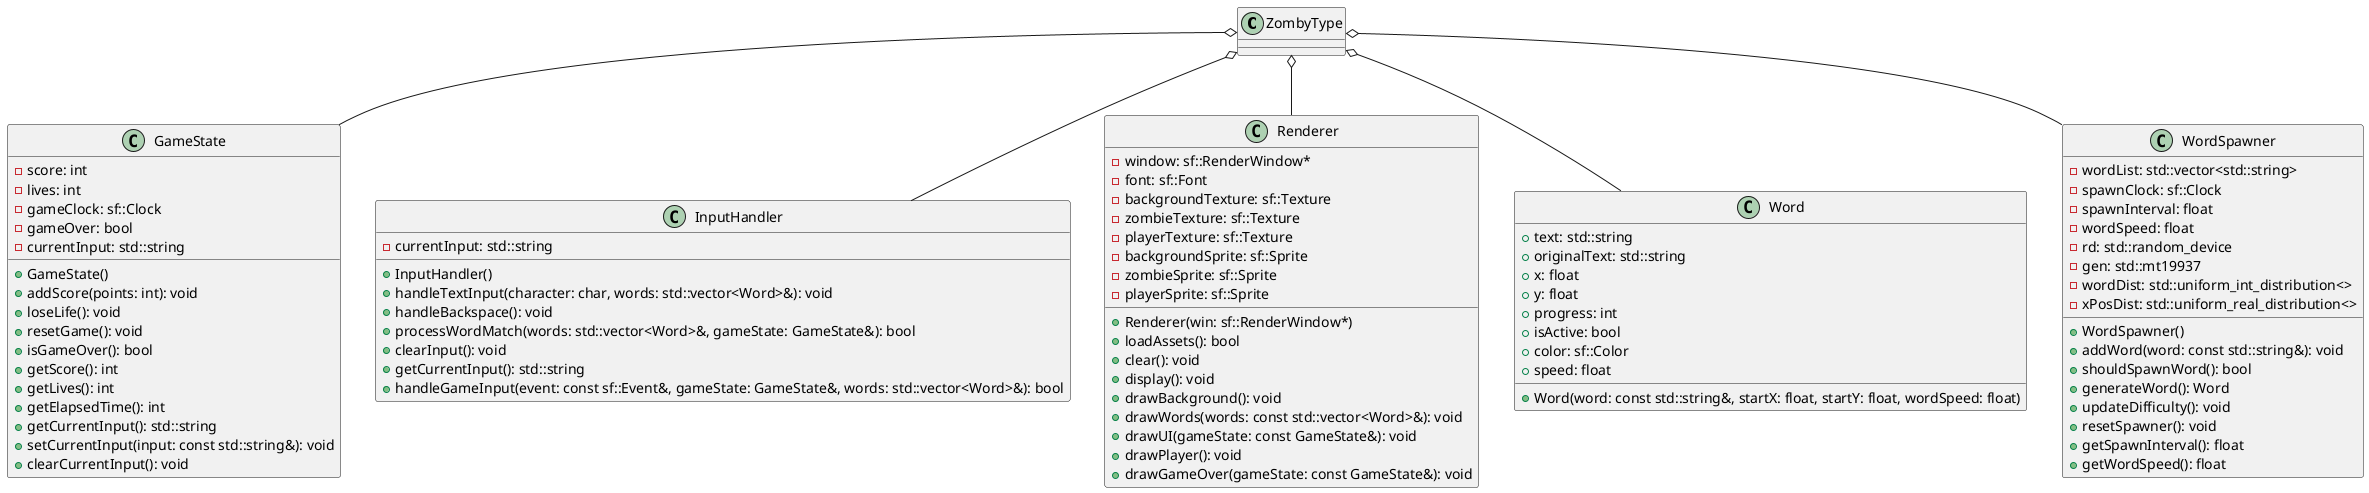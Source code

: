 @startuml diagrama

class ZombyType
class GameState
class InputHandler
class Renderer
class Word
class WordSpawner

ZombyType o-- GameState 
ZombyType o-- InputHandler
ZombyType o-- Renderer  
ZombyType o-- Word
ZombyType o-- WordSpawner


class GameState {
  -score: int
  -lives: int
  -gameClock: sf::Clock
  -gameOver: bool
  -currentInput: std::string
  +GameState()
  +addScore(points: int): void
  +loseLife(): void
  +resetGame(): void
  +isGameOver(): bool
  +getScore(): int
  +getLives(): int
  +getElapsedTime(): int
  +getCurrentInput(): std::string
  +setCurrentInput(input: const std::string&): void
  +clearCurrentInput(): void
}


class InputHandler {
  -currentInput: std::string
  +InputHandler()
  +handleTextInput(character: char, words: std::vector<Word>&): void
  +handleBackspace(): void
  +processWordMatch(words: std::vector<Word>&, gameState: GameState&): bool
  +clearInput(): void
  +getCurrentInput(): std::string
  +handleGameInput(event: const sf::Event&, gameState: GameState&, words: std::vector<Word>&): bool
}

class Renderer {
  -window: sf::RenderWindow*
  -font: sf::Font
  -backgroundTexture: sf::Texture
  -zombieTexture: sf::Texture
  -playerTexture: sf::Texture
  -backgroundSprite: sf::Sprite
  -zombieSprite: sf::Sprite
  -playerSprite: sf::Sprite
  
  +Renderer(win: sf::RenderWindow*)
  +loadAssets(): bool
  +clear(): void
  +display(): void
  +drawBackground(): void
  +drawWords(words: const std::vector<Word>&): void
  +drawUI(gameState: const GameState&): void
  +drawPlayer(): void
  +drawGameOver(gameState: const GameState&): void
}

class Word {
  +text: std::string
  +originalText: std::string
  +x: float
  +y: float
  +progress: int
  +isActive: bool
  +color: sf::Color
  +speed: float
  +Word(word: const std::string&, startX: float, startY: float, wordSpeed: float)
}

class WordSpawner {
  -wordList: std::vector<std::string>
  -spawnClock: sf::Clock
  -spawnInterval: float
  -wordSpeed: float
  -rd: std::random_device
  -gen: std::mt19937
  -wordDist: std::uniform_int_distribution<>
  -xPosDist: std::uniform_real_distribution<>
  
  +WordSpawner()
  +addWord(word: const std::string&): void
  +shouldSpawnWord(): bool
  +generateWord(): Word
  +updateDifficulty(): void
  +resetSpawner(): void
  +getSpawnInterval(): float
  +getWordSpeed(): float
}